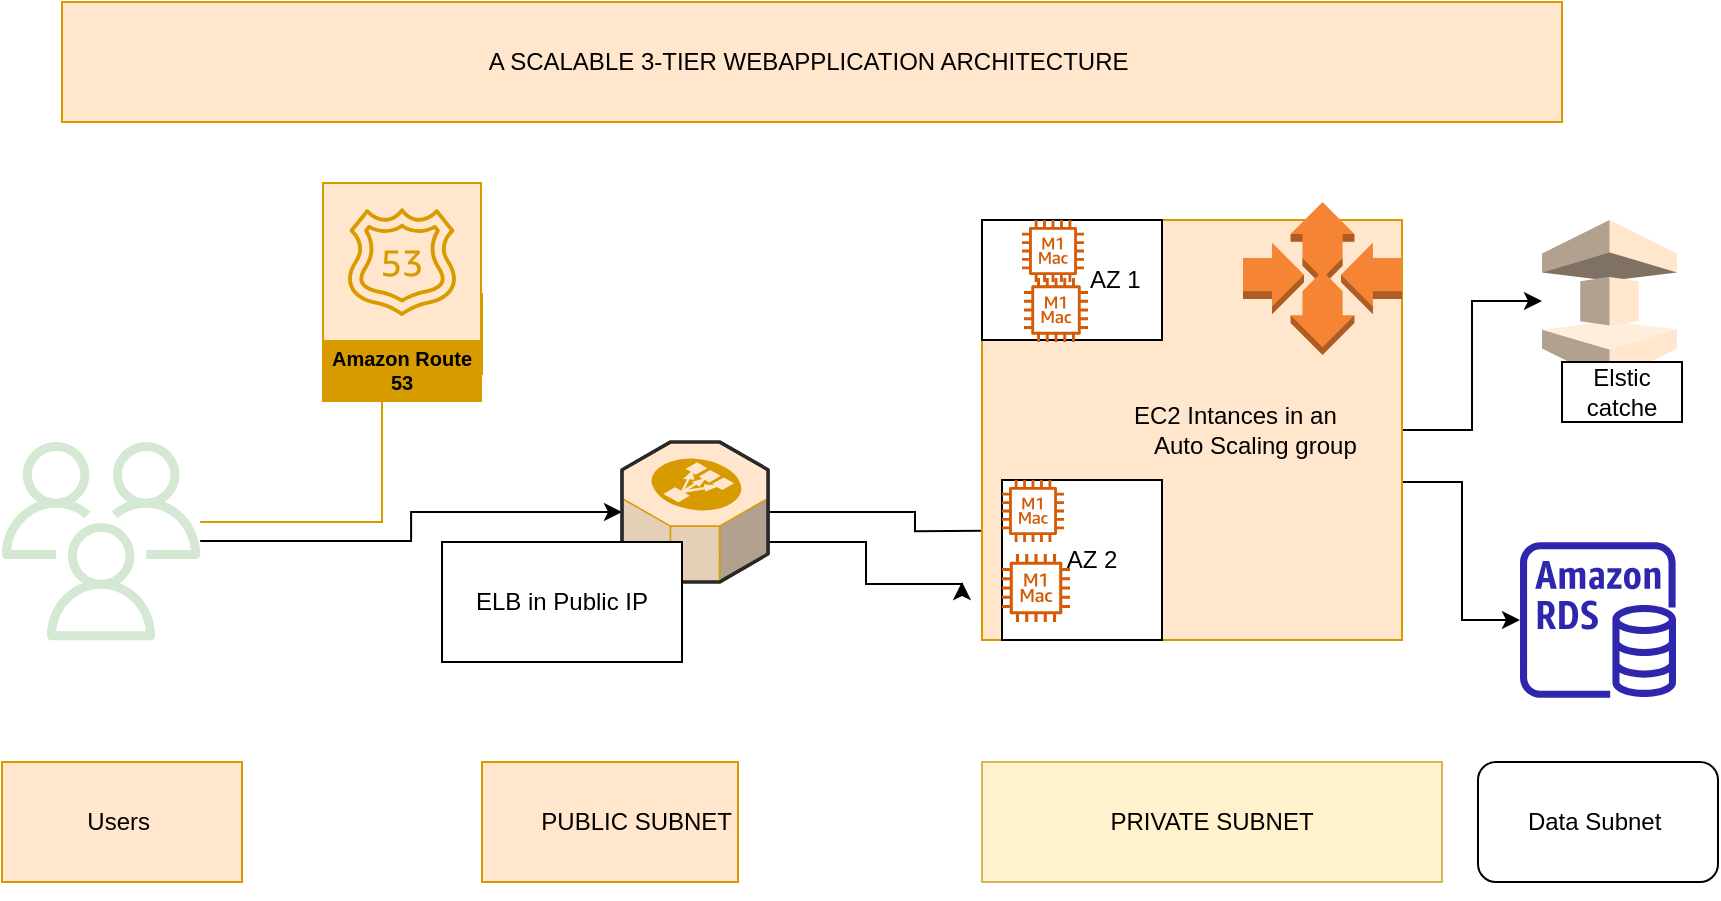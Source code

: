 <mxfile version="21.3.7" type="github">
  <diagram name="Page-1" id="q4RlhY44dmBAU-IlVTtu">
    <mxGraphModel dx="2073" dy="1639" grid="1" gridSize="10" guides="1" tooltips="1" connect="1" arrows="1" fold="1" page="1" pageScale="1" pageWidth="827" pageHeight="1169" math="0" shadow="0">
      <root>
        <mxCell id="0" />
        <mxCell id="1" parent="0" />
        <mxCell id="lgAd8PWdnQ6ZhwOLEmID-3" style="edgeStyle=orthogonalEdgeStyle;rounded=0;orthogonalLoop=1;jettySize=auto;html=1;" edge="1" parent="1" source="lgAd8PWdnQ6ZhwOLEmID-1" target="lgAd8PWdnQ6ZhwOLEmID-2">
          <mxGeometry relative="1" as="geometry" />
        </mxCell>
        <mxCell id="lgAd8PWdnQ6ZhwOLEmID-7" style="edgeStyle=orthogonalEdgeStyle;rounded=0;orthogonalLoop=1;jettySize=auto;html=1;fillColor=#ffe6cc;strokeColor=#d79b00;" edge="1" parent="1" source="lgAd8PWdnQ6ZhwOLEmID-1">
          <mxGeometry relative="1" as="geometry">
            <mxPoint x="195" y="110" as="targetPoint" />
            <Array as="points">
              <mxPoint x="180" y="200" />
              <mxPoint x="180" y="120" />
              <mxPoint x="195" y="120" />
            </Array>
          </mxGeometry>
        </mxCell>
        <mxCell id="lgAd8PWdnQ6ZhwOLEmID-1" value="" style="sketch=0;outlineConnect=0;fillColor=#d5e8d4;strokeColor=#82b366;dashed=0;verticalLabelPosition=bottom;verticalAlign=top;align=center;html=1;fontSize=12;fontStyle=0;aspect=fixed;pointerEvents=1;shape=mxgraph.aws4.users;" vertex="1" parent="1">
          <mxGeometry x="-10" y="160" width="99.09" height="99.09" as="geometry" />
        </mxCell>
        <mxCell id="lgAd8PWdnQ6ZhwOLEmID-8" style="edgeStyle=orthogonalEdgeStyle;rounded=0;orthogonalLoop=1;jettySize=auto;html=1;" edge="1" parent="1" source="lgAd8PWdnQ6ZhwOLEmID-2">
          <mxGeometry relative="1" as="geometry">
            <mxPoint x="520" y="204.085" as="targetPoint" />
          </mxGeometry>
        </mxCell>
        <mxCell id="lgAd8PWdnQ6ZhwOLEmID-21" style="edgeStyle=orthogonalEdgeStyle;rounded=0;orthogonalLoop=1;jettySize=auto;html=1;" edge="1" parent="1" source="lgAd8PWdnQ6ZhwOLEmID-2">
          <mxGeometry relative="1" as="geometry">
            <mxPoint x="470" y="230" as="targetPoint" />
            <Array as="points">
              <mxPoint x="422" y="210" />
              <mxPoint x="422" y="231" />
            </Array>
          </mxGeometry>
        </mxCell>
        <mxCell id="lgAd8PWdnQ6ZhwOLEmID-2" value="" style="verticalLabelPosition=bottom;html=1;verticalAlign=top;strokeWidth=1;align=center;outlineConnect=0;dashed=0;outlineConnect=0;shape=mxgraph.aws3d.elasticLoadBalancing;fillColor=#ffe6cc;strokeColor=#d79b00;aspect=fixed;" vertex="1" parent="1">
          <mxGeometry x="300" y="160" width="73.04" height="70" as="geometry" />
        </mxCell>
        <mxCell id="lgAd8PWdnQ6ZhwOLEmID-11" value="Route 53" style="whiteSpace=wrap;html=1;aspect=fixed;fillColor=#ffe6cc;strokeColor=#d79b00;" vertex="1" parent="1">
          <mxGeometry x="190" y="86" width="40" height="40" as="geometry" />
        </mxCell>
        <mxCell id="lgAd8PWdnQ6ZhwOLEmID-32" style="edgeStyle=orthogonalEdgeStyle;rounded=0;orthogonalLoop=1;jettySize=auto;html=1;" edge="1" parent="1" source="lgAd8PWdnQ6ZhwOLEmID-12" target="lgAd8PWdnQ6ZhwOLEmID-23">
          <mxGeometry relative="1" as="geometry" />
        </mxCell>
        <mxCell id="lgAd8PWdnQ6ZhwOLEmID-33" style="edgeStyle=orthogonalEdgeStyle;rounded=0;orthogonalLoop=1;jettySize=auto;html=1;" edge="1" parent="1" source="lgAd8PWdnQ6ZhwOLEmID-12" target="lgAd8PWdnQ6ZhwOLEmID-26">
          <mxGeometry relative="1" as="geometry">
            <Array as="points">
              <mxPoint x="720" y="180" />
              <mxPoint x="720" y="249" />
            </Array>
          </mxGeometry>
        </mxCell>
        <mxCell id="lgAd8PWdnQ6ZhwOLEmID-12" value="&amp;nbsp; &amp;nbsp; &amp;nbsp; &amp;nbsp; &amp;nbsp; &amp;nbsp; &amp;nbsp; EC2 Intances in an&amp;nbsp;&lt;br&gt;&amp;nbsp; &amp;nbsp; &amp;nbsp; &amp;nbsp; &amp;nbsp; &amp;nbsp; &amp;nbsp; &amp;nbsp; &amp;nbsp; &amp;nbsp;Auto Scaling group" style="whiteSpace=wrap;html=1;aspect=fixed;fillColor=#ffe6cc;strokeColor=#d79b00;" vertex="1" parent="1">
          <mxGeometry x="480" y="49" width="210" height="210" as="geometry" />
        </mxCell>
        <mxCell id="lgAd8PWdnQ6ZhwOLEmID-17" value="" style="outlineConnect=0;dashed=0;verticalLabelPosition=bottom;verticalAlign=top;align=center;html=1;shape=mxgraph.aws3.auto_scaling;fillColor=#F58534;gradientColor=none;" vertex="1" parent="1">
          <mxGeometry x="610.5" y="40" width="79.5" height="76.5" as="geometry" />
        </mxCell>
        <mxCell id="lgAd8PWdnQ6ZhwOLEmID-19" value="&lt;span style=&quot;white-space: pre;&quot;&gt;&#x9;&lt;/span&gt;PUBLIC SUBNET" style="whiteSpace=wrap;html=1;fillColor=#ffe6cc;strokeColor=#d79b00;" vertex="1" parent="1">
          <mxGeometry x="230" y="320" width="128" height="60" as="geometry" />
        </mxCell>
        <mxCell id="lgAd8PWdnQ6ZhwOLEmID-20" style="edgeStyle=orthogonalEdgeStyle;rounded=0;orthogonalLoop=1;jettySize=auto;html=1;exitX=0.5;exitY=1;exitDx=0;exitDy=0;" edge="1" parent="1" source="lgAd8PWdnQ6ZhwOLEmID-19" target="lgAd8PWdnQ6ZhwOLEmID-19">
          <mxGeometry relative="1" as="geometry" />
        </mxCell>
        <mxCell id="lgAd8PWdnQ6ZhwOLEmID-23" value="" style="outlineConnect=0;dashed=0;verticalLabelPosition=bottom;verticalAlign=top;align=center;html=1;shape=mxgraph.aws3.elasticache;fillColor=#ffe6cc;strokeColor=#d79b00;" vertex="1" parent="1">
          <mxGeometry x="760" y="49" width="67.5" height="81" as="geometry" />
        </mxCell>
        <mxCell id="lgAd8PWdnQ6ZhwOLEmID-25" value="PRIVATE SUBNET" style="whiteSpace=wrap;html=1;fillColor=#fff2cc;strokeColor=#d6b656;" vertex="1" parent="1">
          <mxGeometry x="480" y="320" width="230" height="60" as="geometry" />
        </mxCell>
        <mxCell id="lgAd8PWdnQ6ZhwOLEmID-26" value="" style="sketch=0;outlineConnect=0;fontColor=#232F3E;gradientColor=none;fillColor=#2E27AD;strokeColor=none;dashed=0;verticalLabelPosition=bottom;verticalAlign=top;align=center;html=1;fontSize=12;fontStyle=0;aspect=fixed;pointerEvents=1;shape=mxgraph.aws4.rds_instance;" vertex="1" parent="1">
          <mxGeometry x="749" y="210" width="78" height="78" as="geometry" />
        </mxCell>
        <mxCell id="lgAd8PWdnQ6ZhwOLEmID-27" value="Data Subnet&amp;nbsp;" style="rounded=1;whiteSpace=wrap;html=1;" vertex="1" parent="1">
          <mxGeometry x="728" y="320" width="120" height="60" as="geometry" />
        </mxCell>
        <mxCell id="lgAd8PWdnQ6ZhwOLEmID-28" style="edgeStyle=orthogonalEdgeStyle;rounded=0;orthogonalLoop=1;jettySize=auto;html=1;exitX=0.5;exitY=1;exitDx=0;exitDy=0;" edge="1" parent="1" source="lgAd8PWdnQ6ZhwOLEmID-27" target="lgAd8PWdnQ6ZhwOLEmID-27">
          <mxGeometry relative="1" as="geometry" />
        </mxCell>
        <mxCell id="lgAd8PWdnQ6ZhwOLEmID-29" value="Users&amp;nbsp;" style="whiteSpace=wrap;html=1;fillColor=#ffe6cc;strokeColor=#d79b00;" vertex="1" parent="1">
          <mxGeometry x="-10" y="320" width="120" height="60" as="geometry" />
        </mxCell>
        <mxCell id="lgAd8PWdnQ6ZhwOLEmID-30" value="A SCALABLE 3-TIER WEBAPPLICATION ARCHITECTURE&amp;nbsp;" style="whiteSpace=wrap;html=1;fillColor=#ffe6cc;strokeColor=#d79b00;" vertex="1" parent="1">
          <mxGeometry x="20" y="-60" width="750" height="60" as="geometry" />
        </mxCell>
        <mxCell id="lgAd8PWdnQ6ZhwOLEmID-31" value="Amazon Route 53" style="sketch=0;outlineConnect=0;strokeColor=#d79b00;fillColor=#ffe6cc;dashed=0;verticalLabelPosition=middle;verticalAlign=bottom;align=center;html=1;whiteSpace=wrap;fontSize=10;fontStyle=1;spacing=3;shape=mxgraph.aws4.productIcon;prIcon=mxgraph.aws4.route_53;" vertex="1" parent="1">
          <mxGeometry x="150" y="30" width="80" height="110" as="geometry" />
        </mxCell>
        <mxCell id="lgAd8PWdnQ6ZhwOLEmID-34" value="Elstic catche" style="whiteSpace=wrap;html=1;" vertex="1" parent="1">
          <mxGeometry x="770" y="120" width="60" height="30" as="geometry" />
        </mxCell>
        <mxCell id="lgAd8PWdnQ6ZhwOLEmID-35" value="ELB in Public IP" style="whiteSpace=wrap;html=1;" vertex="1" parent="1">
          <mxGeometry x="210" y="210" width="120" height="60" as="geometry" />
        </mxCell>
        <mxCell id="lgAd8PWdnQ6ZhwOLEmID-41" value="&amp;nbsp; &amp;nbsp; &amp;nbsp; &amp;nbsp; &amp;nbsp; &amp;nbsp; &amp;nbsp;AZ 1" style="rounded=0;whiteSpace=wrap;html=1;" vertex="1" parent="1">
          <mxGeometry x="480" y="49" width="90" height="60" as="geometry" />
        </mxCell>
        <mxCell id="lgAd8PWdnQ6ZhwOLEmID-42" value="&amp;nbsp; &amp;nbsp;AZ 2" style="whiteSpace=wrap;html=1;aspect=fixed;" vertex="1" parent="1">
          <mxGeometry x="490" y="179" width="80" height="80" as="geometry" />
        </mxCell>
        <mxCell id="lgAd8PWdnQ6ZhwOLEmID-43" value="" style="sketch=0;outlineConnect=0;fontColor=#232F3E;gradientColor=none;fillColor=#D45B07;strokeColor=none;dashed=0;verticalLabelPosition=bottom;verticalAlign=top;align=center;html=1;fontSize=12;fontStyle=0;aspect=fixed;pointerEvents=1;shape=mxgraph.aws4.ec2_m1_mac_instance;" vertex="1" parent="1">
          <mxGeometry x="500" y="49" width="31" height="31" as="geometry" />
        </mxCell>
        <mxCell id="lgAd8PWdnQ6ZhwOLEmID-45" value="" style="sketch=0;outlineConnect=0;fontColor=#232F3E;gradientColor=none;fillColor=#D45B07;strokeColor=none;dashed=0;verticalLabelPosition=bottom;verticalAlign=top;align=center;html=1;fontSize=12;fontStyle=0;aspect=fixed;pointerEvents=1;shape=mxgraph.aws4.ec2_m1_mac_instance;" vertex="1" parent="1">
          <mxGeometry x="501" y="78" width="32" height="32" as="geometry" />
        </mxCell>
        <mxCell id="lgAd8PWdnQ6ZhwOLEmID-46" value="" style="sketch=0;outlineConnect=0;fontColor=#232F3E;gradientColor=none;fillColor=#D45B07;strokeColor=none;dashed=0;verticalLabelPosition=bottom;verticalAlign=top;align=center;html=1;fontSize=12;fontStyle=0;aspect=fixed;pointerEvents=1;shape=mxgraph.aws4.ec2_m1_mac_instance;" vertex="1" parent="1">
          <mxGeometry x="490" y="179" width="31" height="31" as="geometry" />
        </mxCell>
        <mxCell id="lgAd8PWdnQ6ZhwOLEmID-47" value="" style="sketch=0;outlineConnect=0;fontColor=#232F3E;gradientColor=none;fillColor=#D45B07;strokeColor=none;dashed=0;verticalLabelPosition=bottom;verticalAlign=top;align=center;html=1;fontSize=12;fontStyle=0;aspect=fixed;pointerEvents=1;shape=mxgraph.aws4.ec2_m1_mac_instance;" vertex="1" parent="1">
          <mxGeometry x="490" y="216" width="34" height="34" as="geometry" />
        </mxCell>
      </root>
    </mxGraphModel>
  </diagram>
</mxfile>
